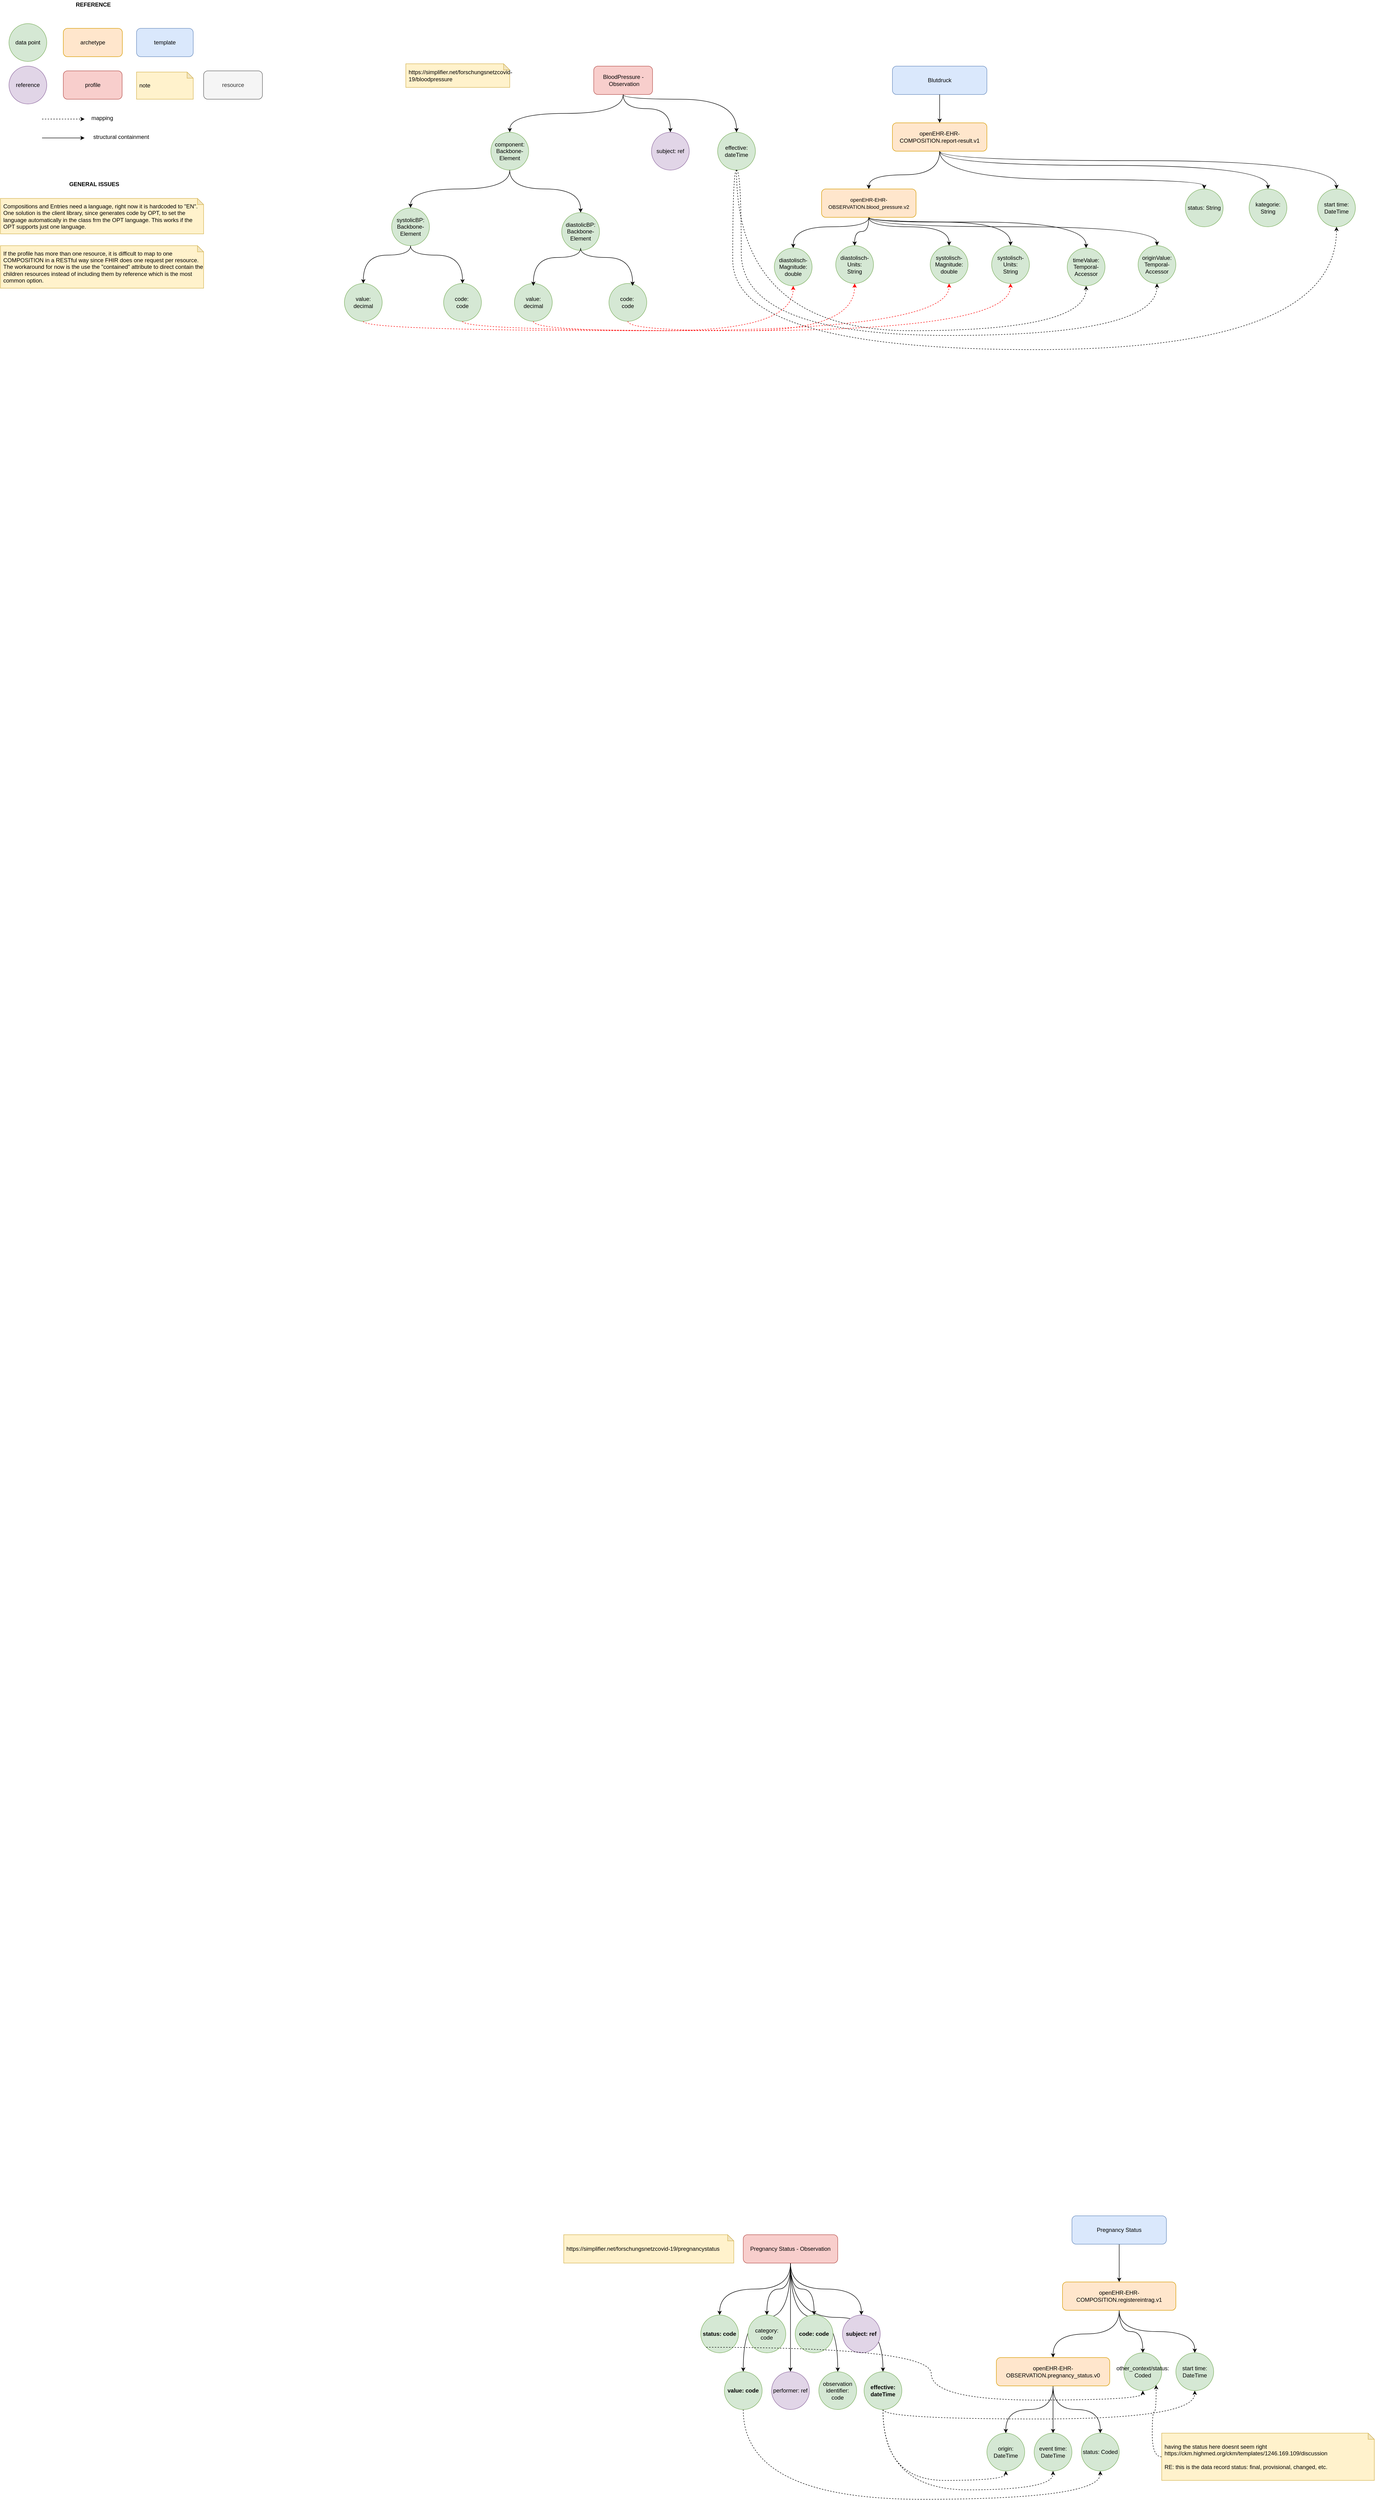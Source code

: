 <mxfile version="13.10.0" type="github">
  <diagram id="TMXSOWhYbLECOYfklIyv" name="Page-1">
    <mxGraphModel dx="7586" dy="2890" grid="1" gridSize="10" guides="1" tooltips="1" connect="1" arrows="1" fold="1" page="1" pageScale="1" pageWidth="850" pageHeight="1100" math="0" shadow="0">
      <root>
        <mxCell id="0" />
        <mxCell id="1" parent="0" />
        <mxCell id="WNOsDTk-nys0i8xbJVlw-129" style="edgeStyle=orthogonalEdgeStyle;curved=1;orthogonalLoop=1;jettySize=auto;html=1;exitX=0.5;exitY=1;exitDx=0;exitDy=0;strokeColor=#000000;dashed=1;" parent="1" edge="1">
          <mxGeometry relative="1" as="geometry">
            <mxPoint x="-1820" y="372" as="targetPoint" />
            <mxPoint x="-1910" y="372" as="sourcePoint" />
          </mxGeometry>
        </mxCell>
        <mxCell id="WNOsDTk-nys0i8xbJVlw-130" value="mapping" style="text;html=1;align=center;verticalAlign=middle;resizable=0;points=[];autosize=1;" parent="1" vertex="1">
          <mxGeometry x="-1818" y="360" width="70" height="20" as="geometry" />
        </mxCell>
        <mxCell id="WNOsDTk-nys0i8xbJVlw-131" style="edgeStyle=orthogonalEdgeStyle;curved=1;orthogonalLoop=1;jettySize=auto;html=1;exitX=0.5;exitY=1;exitDx=0;exitDy=0;strokeColor=#000000;" parent="1" edge="1">
          <mxGeometry relative="1" as="geometry">
            <mxPoint x="-1820.0" y="412" as="targetPoint" />
            <mxPoint x="-1910.0" y="412" as="sourcePoint" />
          </mxGeometry>
        </mxCell>
        <mxCell id="WNOsDTk-nys0i8xbJVlw-132" value="structural containment" style="text;html=1;align=center;verticalAlign=middle;resizable=0;points=[];autosize=1;" parent="1" vertex="1">
          <mxGeometry x="-1823" y="400" width="160" height="20" as="geometry" />
        </mxCell>
        <mxCell id="WNOsDTk-nys0i8xbJVlw-160" value="&lt;b&gt;GENERAL ISSUES&lt;/b&gt;" style="text;html=1;align=center;verticalAlign=middle;resizable=0;points=[];autosize=1;" parent="1" vertex="1">
          <mxGeometry x="-1870" y="500" width="140" height="20" as="geometry" />
        </mxCell>
        <mxCell id="WNOsDTk-nys0i8xbJVlw-161" value="Compositions and Entries need a language, right now it is hardcoded to &quot;EN&quot;. One solution is the client library, since generates code by OPT, to set the language automatically in the class frm the OPT language. This works if the OPT supports just one language." style="shape=note;whiteSpace=wrap;html=1;backgroundOutline=1;darkOpacity=0.05;fillColor=#fff2cc;strokeColor=#d6b656;size=13;align=left;spacingLeft=4;" parent="1" vertex="1">
          <mxGeometry x="-1998" y="540" width="430" height="75" as="geometry" />
        </mxCell>
        <mxCell id="WNOsDTk-nys0i8xbJVlw-162" value="If the profile has more than one resource, it is difficult to map to one COMPOSITION in a RESTful way since FHIR does one request per resource. The workaround for now is the use the &quot;contained&quot; attribute to direct contain the children resources instead of including them by reference which is the most common option." style="shape=note;whiteSpace=wrap;html=1;backgroundOutline=1;darkOpacity=0.05;fillColor=#fff2cc;strokeColor=#d6b656;size=13;align=left;spacingLeft=4;" parent="1" vertex="1">
          <mxGeometry x="-1998" y="640" width="430" height="90" as="geometry" />
        </mxCell>
        <mxCell id="WNOsDTk-nys0i8xbJVlw-35" value="data point" style="ellipse;whiteSpace=wrap;html=1;aspect=fixed;fillColor=#d5e8d4;strokeColor=#82b366;" parent="1" vertex="1">
          <mxGeometry x="-1980" y="170" width="80" height="80" as="geometry" />
        </mxCell>
        <mxCell id="WNOsDTk-nys0i8xbJVlw-36" value="archetype" style="rounded=1;whiteSpace=wrap;html=1;fillColor=#ffe6cc;strokeColor=#d79b00;" parent="1" vertex="1">
          <mxGeometry x="-1865" y="180" width="125" height="60" as="geometry" />
        </mxCell>
        <mxCell id="WNOsDTk-nys0i8xbJVlw-37" value="template" style="rounded=1;whiteSpace=wrap;html=1;fillColor=#dae8fc;strokeColor=#6c8ebf;" parent="1" vertex="1">
          <mxGeometry x="-1710" y="180" width="120" height="60" as="geometry" />
        </mxCell>
        <mxCell id="WNOsDTk-nys0i8xbJVlw-38" value="profile" style="rounded=1;whiteSpace=wrap;html=1;fillColor=#f8cecc;strokeColor=#b85450;" parent="1" vertex="1">
          <mxGeometry x="-1865" y="270" width="124.5" height="60" as="geometry" />
        </mxCell>
        <mxCell id="WNOsDTk-nys0i8xbJVlw-39" value="note" style="shape=note;whiteSpace=wrap;html=1;backgroundOutline=1;darkOpacity=0.05;fillColor=#fff2cc;strokeColor=#d6b656;size=13;align=left;spacingLeft=4;" parent="1" vertex="1">
          <mxGeometry x="-1710" y="272.5" width="120" height="57.5" as="geometry" />
        </mxCell>
        <mxCell id="2" value="REFERENCE" style="text;html=1;align=center;verticalAlign=middle;resizable=0;points=[];autosize=1;fontStyle=1" parent="1" vertex="1">
          <mxGeometry x="-1852.5" y="120" width="100" height="20" as="geometry" />
        </mxCell>
        <mxCell id="WNOsDTk-nys0i8xbJVlw-103" value="reference" style="ellipse;whiteSpace=wrap;html=1;aspect=fixed;fillColor=#e1d5e7;strokeColor=#9673a6;" parent="1" vertex="1">
          <mxGeometry x="-1980" y="260" width="80" height="80" as="geometry" />
        </mxCell>
        <mxCell id="48C0j_drKvZkJ34L1-IZ-98" value="resource" style="rounded=1;whiteSpace=wrap;html=1;fillColor=#f5f5f5;strokeColor=#666666;fontColor=#333333;" parent="1" vertex="1">
          <mxGeometry x="-1568" y="270" width="124.5" height="60" as="geometry" />
        </mxCell>
        <mxCell id="NlGKAaJlpffj4b0ZTf12-2" style="edgeStyle=orthogonalEdgeStyle;rounded=0;orthogonalLoop=1;jettySize=auto;html=1;exitX=0.5;exitY=1;exitDx=0;exitDy=0;entryX=0.5;entryY=0;entryDx=0;entryDy=0;" parent="1" source="NlGKAaJlpffj4b0ZTf12-3" target="NlGKAaJlpffj4b0ZTf12-7" edge="1">
          <mxGeometry relative="1" as="geometry" />
        </mxCell>
        <mxCell id="NlGKAaJlpffj4b0ZTf12-3" value="Pregnancy Status" style="rounded=1;whiteSpace=wrap;html=1;fillColor=#dae8fc;strokeColor=#6c8ebf;" parent="1" vertex="1">
          <mxGeometry x="270" y="4810" width="200" height="60" as="geometry" />
        </mxCell>
        <mxCell id="NlGKAaJlpffj4b0ZTf12-5" style="edgeStyle=orthogonalEdgeStyle;curved=1;orthogonalLoop=1;jettySize=auto;html=1;exitX=0.5;exitY=1;exitDx=0;exitDy=0;entryX=0.5;entryY=0;entryDx=0;entryDy=0;" parent="1" source="NlGKAaJlpffj4b0ZTf12-7" target="NlGKAaJlpffj4b0ZTf12-9" edge="1">
          <mxGeometry relative="1" as="geometry" />
        </mxCell>
        <mxCell id="NlGKAaJlpffj4b0ZTf12-6" style="edgeStyle=orthogonalEdgeStyle;curved=1;orthogonalLoop=1;jettySize=auto;html=1;exitX=0.5;exitY=1;exitDx=0;exitDy=0;" parent="1" source="NlGKAaJlpffj4b0ZTf12-7" target="NlGKAaJlpffj4b0ZTf12-15" edge="1">
          <mxGeometry relative="1" as="geometry" />
        </mxCell>
        <mxCell id="NlGKAaJlpffj4b0ZTf12-24" style="edgeStyle=orthogonalEdgeStyle;rounded=0;orthogonalLoop=1;jettySize=auto;html=1;exitX=0.5;exitY=1;exitDx=0;exitDy=0;curved=1;" parent="1" source="NlGKAaJlpffj4b0ZTf12-7" target="NlGKAaJlpffj4b0ZTf12-23" edge="1">
          <mxGeometry relative="1" as="geometry" />
        </mxCell>
        <mxCell id="NlGKAaJlpffj4b0ZTf12-7" value="openEHR-EHR-COMPOSITION.registereintrag.v1" style="rounded=1;whiteSpace=wrap;html=1;fillColor=#ffe6cc;strokeColor=#d79b00;" parent="1" vertex="1">
          <mxGeometry x="250" y="4950" width="240" height="60" as="geometry" />
        </mxCell>
        <mxCell id="NlGKAaJlpffj4b0ZTf12-9" value="start time: DateTime" style="ellipse;whiteSpace=wrap;html=1;aspect=fixed;fillColor=#d5e8d4;strokeColor=#82b366;" parent="1" vertex="1">
          <mxGeometry x="490" y="5100" width="80" height="80" as="geometry" />
        </mxCell>
        <mxCell id="NlGKAaJlpffj4b0ZTf12-11" style="edgeStyle=orthogonalEdgeStyle;curved=1;rounded=0;orthogonalLoop=1;jettySize=auto;html=1;exitX=0.5;exitY=1;exitDx=0;exitDy=0;entryX=0.5;entryY=0;entryDx=0;entryDy=0;" parent="1" source="NlGKAaJlpffj4b0ZTf12-15" target="NlGKAaJlpffj4b0ZTf12-18" edge="1">
          <mxGeometry relative="1" as="geometry" />
        </mxCell>
        <mxCell id="NlGKAaJlpffj4b0ZTf12-13" style="edgeStyle=orthogonalEdgeStyle;curved=1;rounded=0;orthogonalLoop=1;jettySize=auto;html=1;exitX=0.5;exitY=1;exitDx=0;exitDy=0;entryX=0.5;entryY=0;entryDx=0;entryDy=0;" parent="1" source="NlGKAaJlpffj4b0ZTf12-15" target="NlGKAaJlpffj4b0ZTf12-20" edge="1">
          <mxGeometry relative="1" as="geometry" />
        </mxCell>
        <mxCell id="NlGKAaJlpffj4b0ZTf12-14" style="edgeStyle=orthogonalEdgeStyle;curved=1;rounded=0;orthogonalLoop=1;jettySize=auto;html=1;exitX=0.5;exitY=1;exitDx=0;exitDy=0;entryX=0.5;entryY=0;entryDx=0;entryDy=0;" parent="1" source="NlGKAaJlpffj4b0ZTf12-15" target="NlGKAaJlpffj4b0ZTf12-21" edge="1">
          <mxGeometry relative="1" as="geometry" />
        </mxCell>
        <mxCell id="NlGKAaJlpffj4b0ZTf12-15" value="openEHR-EHR-OBSERVATION.pregnancy_status.v0" style="rounded=1;whiteSpace=wrap;html=1;fillColor=#ffe6cc;strokeColor=#d79b00;" parent="1" vertex="1">
          <mxGeometry x="110" y="5110" width="240" height="60" as="geometry" />
        </mxCell>
        <mxCell id="NlGKAaJlpffj4b0ZTf12-18" value="origin: DateTime" style="ellipse;whiteSpace=wrap;html=1;aspect=fixed;fillColor=#d5e8d4;strokeColor=#82b366;" parent="1" vertex="1">
          <mxGeometry x="90" y="5270" width="80" height="80" as="geometry" />
        </mxCell>
        <mxCell id="NlGKAaJlpffj4b0ZTf12-20" value="status: Coded" style="ellipse;whiteSpace=wrap;html=1;aspect=fixed;fillColor=#d5e8d4;strokeColor=#82b366;" parent="1" vertex="1">
          <mxGeometry x="290" y="5270" width="80" height="80" as="geometry" />
        </mxCell>
        <mxCell id="NlGKAaJlpffj4b0ZTf12-21" value="event time: DateTime" style="ellipse;whiteSpace=wrap;html=1;aspect=fixed;fillColor=#d5e8d4;strokeColor=#82b366;" parent="1" vertex="1">
          <mxGeometry x="190" y="5270" width="80" height="80" as="geometry" />
        </mxCell>
        <mxCell id="NlGKAaJlpffj4b0ZTf12-23" value="other_context/status: Coded" style="ellipse;whiteSpace=wrap;html=1;aspect=fixed;fillColor=#d5e8d4;strokeColor=#82b366;" parent="1" vertex="1">
          <mxGeometry x="380" y="5100" width="80" height="80" as="geometry" />
        </mxCell>
        <mxCell id="NlGKAaJlpffj4b0ZTf12-25" style="edgeStyle=orthogonalEdgeStyle;curved=1;orthogonalLoop=1;jettySize=auto;html=1;exitX=0.5;exitY=1;exitDx=0;exitDy=0;entryX=0.5;entryY=0;entryDx=0;entryDy=0;strokeColor=#000000;" parent="1" source="NlGKAaJlpffj4b0ZTf12-35" target="NlGKAaJlpffj4b0ZTf12-37" edge="1">
          <mxGeometry relative="1" as="geometry" />
        </mxCell>
        <mxCell id="NlGKAaJlpffj4b0ZTf12-26" style="edgeStyle=orthogonalEdgeStyle;curved=1;orthogonalLoop=1;jettySize=auto;html=1;exitX=0.5;exitY=1;exitDx=0;exitDy=0;entryX=0.5;entryY=0;entryDx=0;entryDy=0;strokeColor=#000000;" parent="1" source="NlGKAaJlpffj4b0ZTf12-35" target="NlGKAaJlpffj4b0ZTf12-38" edge="1">
          <mxGeometry relative="1" as="geometry" />
        </mxCell>
        <mxCell id="NlGKAaJlpffj4b0ZTf12-27" style="edgeStyle=orthogonalEdgeStyle;curved=1;orthogonalLoop=1;jettySize=auto;html=1;exitX=0.5;exitY=1;exitDx=0;exitDy=0;entryX=0.5;entryY=0;entryDx=0;entryDy=0;strokeColor=#000000;" parent="1" source="NlGKAaJlpffj4b0ZTf12-35" target="NlGKAaJlpffj4b0ZTf12-39" edge="1">
          <mxGeometry relative="1" as="geometry" />
        </mxCell>
        <mxCell id="NlGKAaJlpffj4b0ZTf12-28" style="edgeStyle=orthogonalEdgeStyle;curved=1;orthogonalLoop=1;jettySize=auto;html=1;exitX=0.5;exitY=1;exitDx=0;exitDy=0;entryX=0.5;entryY=0;entryDx=0;entryDy=0;strokeColor=#000000;" parent="1" source="NlGKAaJlpffj4b0ZTf12-35" target="NlGKAaJlpffj4b0ZTf12-40" edge="1">
          <mxGeometry relative="1" as="geometry" />
        </mxCell>
        <mxCell id="NlGKAaJlpffj4b0ZTf12-29" style="edgeStyle=orthogonalEdgeStyle;curved=1;orthogonalLoop=1;jettySize=auto;html=1;exitX=0.5;exitY=1;exitDx=0;exitDy=0;entryX=0.5;entryY=0;entryDx=0;entryDy=0;strokeColor=#000000;" parent="1" source="NlGKAaJlpffj4b0ZTf12-35" target="NlGKAaJlpffj4b0ZTf12-41" edge="1">
          <mxGeometry relative="1" as="geometry" />
        </mxCell>
        <mxCell id="NlGKAaJlpffj4b0ZTf12-30" style="edgeStyle=orthogonalEdgeStyle;curved=1;orthogonalLoop=1;jettySize=auto;html=1;exitX=0.5;exitY=1;exitDx=0;exitDy=0;strokeColor=#000000;" parent="1" source="NlGKAaJlpffj4b0ZTf12-35" target="NlGKAaJlpffj4b0ZTf12-42" edge="1">
          <mxGeometry relative="1" as="geometry" />
        </mxCell>
        <mxCell id="NlGKAaJlpffj4b0ZTf12-31" style="edgeStyle=orthogonalEdgeStyle;curved=1;orthogonalLoop=1;jettySize=auto;html=1;exitX=0.5;exitY=1;exitDx=0;exitDy=0;entryX=0.5;entryY=0;entryDx=0;entryDy=0;strokeColor=#000000;" parent="1" source="NlGKAaJlpffj4b0ZTf12-35" target="NlGKAaJlpffj4b0ZTf12-43" edge="1">
          <mxGeometry relative="1" as="geometry" />
        </mxCell>
        <mxCell id="NlGKAaJlpffj4b0ZTf12-34" style="edgeStyle=orthogonalEdgeStyle;curved=1;orthogonalLoop=1;jettySize=auto;html=1;exitX=0.5;exitY=1;exitDx=0;exitDy=0;strokeColor=#000000;" parent="1" source="NlGKAaJlpffj4b0ZTf12-35" target="NlGKAaJlpffj4b0ZTf12-44" edge="1">
          <mxGeometry relative="1" as="geometry" />
        </mxCell>
        <mxCell id="NlGKAaJlpffj4b0ZTf12-35" value="&lt;div class=&quot;cm-node-details-value cm-node-details-templ-id&quot;&gt;Pregnancy Status - Observation&lt;/div&gt;" style="rounded=1;whiteSpace=wrap;html=1;fillColor=#f8cecc;strokeColor=#b85450;" parent="1" vertex="1">
          <mxGeometry x="-425.75" y="4850" width="200" height="60" as="geometry" />
        </mxCell>
        <mxCell id="NlGKAaJlpffj4b0ZTf12-36" value="https://simplifier.net/forschungsnetzcovid-19/pregnancystatus" style="shape=note;whiteSpace=wrap;html=1;backgroundOutline=1;darkOpacity=0.05;fillColor=#fff2cc;strokeColor=#d6b656;size=13;align=left;spacingLeft=4;" parent="1" vertex="1">
          <mxGeometry x="-805.75" y="4850" width="360" height="60" as="geometry" />
        </mxCell>
        <mxCell id="NlGKAaJlpffj4b0ZTf12-37" value="observation identifier: code" style="ellipse;whiteSpace=wrap;html=1;aspect=fixed;fillColor=#d5e8d4;strokeColor=#82b366;" parent="1" vertex="1">
          <mxGeometry x="-265.75" y="5140" width="80" height="80" as="geometry" />
        </mxCell>
        <mxCell id="NlGKAaJlpffj4b0ZTf12-38" value="status: code" style="ellipse;whiteSpace=wrap;html=1;aspect=fixed;fillColor=#d5e8d4;strokeColor=#82b366;fontStyle=1" parent="1" vertex="1">
          <mxGeometry x="-515.75" y="5020" width="80" height="80" as="geometry" />
        </mxCell>
        <mxCell id="NlGKAaJlpffj4b0ZTf12-39" value="category: code" style="ellipse;whiteSpace=wrap;html=1;aspect=fixed;fillColor=#d5e8d4;strokeColor=#82b366;" parent="1" vertex="1">
          <mxGeometry x="-415.75" y="5020" width="80" height="80" as="geometry" />
        </mxCell>
        <mxCell id="NlGKAaJlpffj4b0ZTf12-40" value="code: code" style="ellipse;whiteSpace=wrap;html=1;aspect=fixed;fillColor=#d5e8d4;strokeColor=#82b366;fontStyle=1" parent="1" vertex="1">
          <mxGeometry x="-315.75" y="5020" width="80" height="80" as="geometry" />
        </mxCell>
        <mxCell id="NlGKAaJlpffj4b0ZTf12-41" value="subject: ref" style="ellipse;whiteSpace=wrap;html=1;aspect=fixed;fillColor=#e1d5e7;strokeColor=#9673a6;fontStyle=1" parent="1" vertex="1">
          <mxGeometry x="-215.75" y="5020" width="80" height="80" as="geometry" />
        </mxCell>
        <mxCell id="NlGKAaJlpffj4b0ZTf12-48" style="edgeStyle=orthogonalEdgeStyle;curved=1;rounded=0;orthogonalLoop=1;jettySize=auto;html=1;exitX=0.5;exitY=1;exitDx=0;exitDy=0;entryX=0.5;entryY=1;entryDx=0;entryDy=0;dashed=1;" parent="1" source="NlGKAaJlpffj4b0ZTf12-42" target="NlGKAaJlpffj4b0ZTf12-18" edge="1">
          <mxGeometry relative="1" as="geometry" />
        </mxCell>
        <mxCell id="NlGKAaJlpffj4b0ZTf12-49" style="edgeStyle=orthogonalEdgeStyle;curved=1;rounded=0;orthogonalLoop=1;jettySize=auto;html=1;exitX=0.5;exitY=1;exitDx=0;exitDy=0;entryX=0.5;entryY=1;entryDx=0;entryDy=0;dashed=1;" parent="1" source="NlGKAaJlpffj4b0ZTf12-42" target="NlGKAaJlpffj4b0ZTf12-9" edge="1">
          <mxGeometry relative="1" as="geometry" />
        </mxCell>
        <mxCell id="NlGKAaJlpffj4b0ZTf12-50" style="edgeStyle=orthogonalEdgeStyle;curved=1;rounded=0;orthogonalLoop=1;jettySize=auto;html=1;exitX=0.5;exitY=1;exitDx=0;exitDy=0;entryX=0.5;entryY=1;entryDx=0;entryDy=0;dashed=1;" parent="1" source="NlGKAaJlpffj4b0ZTf12-42" target="NlGKAaJlpffj4b0ZTf12-21" edge="1">
          <mxGeometry relative="1" as="geometry">
            <Array as="points">
              <mxPoint x="-130" y="5390" />
              <mxPoint x="230" y="5390" />
            </Array>
          </mxGeometry>
        </mxCell>
        <mxCell id="NlGKAaJlpffj4b0ZTf12-42" value="effective: dateTime" style="ellipse;whiteSpace=wrap;html=1;aspect=fixed;fillColor=#d5e8d4;strokeColor=#82b366;fontStyle=1" parent="1" vertex="1">
          <mxGeometry x="-170" y="5140" width="80" height="80" as="geometry" />
        </mxCell>
        <mxCell id="NlGKAaJlpffj4b0ZTf12-43" value="performer: ref" style="ellipse;whiteSpace=wrap;html=1;aspect=fixed;fillColor=#e1d5e7;strokeColor=#9673a6;" parent="1" vertex="1">
          <mxGeometry x="-365.75" y="5140" width="80" height="80" as="geometry" />
        </mxCell>
        <mxCell id="NlGKAaJlpffj4b0ZTf12-47" style="edgeStyle=orthogonalEdgeStyle;curved=1;rounded=0;orthogonalLoop=1;jettySize=auto;html=1;exitX=0.5;exitY=1;exitDx=0;exitDy=0;entryX=0.5;entryY=1;entryDx=0;entryDy=0;dashed=1;" parent="1" source="NlGKAaJlpffj4b0ZTf12-44" target="NlGKAaJlpffj4b0ZTf12-20" edge="1">
          <mxGeometry relative="1" as="geometry">
            <Array as="points">
              <mxPoint x="-426" y="5410" />
              <mxPoint x="330" y="5410" />
            </Array>
          </mxGeometry>
        </mxCell>
        <mxCell id="NlGKAaJlpffj4b0ZTf12-51" style="edgeStyle=orthogonalEdgeStyle;curved=1;rounded=0;orthogonalLoop=1;jettySize=auto;html=1;exitX=0;exitY=1;exitDx=0;exitDy=0;entryX=0.5;entryY=1;entryDx=0;entryDy=0;dashed=1;" parent="1" source="NlGKAaJlpffj4b0ZTf12-38" target="NlGKAaJlpffj4b0ZTf12-23" edge="1">
          <mxGeometry relative="1" as="geometry" />
        </mxCell>
        <mxCell id="NlGKAaJlpffj4b0ZTf12-44" value="value: code" style="ellipse;whiteSpace=wrap;html=1;aspect=fixed;fillColor=#d5e8d4;strokeColor=#82b366;fontStyle=1" parent="1" vertex="1">
          <mxGeometry x="-465.75" y="5140" width="80" height="80" as="geometry" />
        </mxCell>
        <mxCell id="NlGKAaJlpffj4b0ZTf12-53" style="edgeStyle=orthogonalEdgeStyle;curved=1;rounded=0;orthogonalLoop=1;jettySize=auto;html=1;exitX=0;exitY=0.5;exitDx=0;exitDy=0;exitPerimeter=0;dashed=1;entryX=1;entryY=1;entryDx=0;entryDy=0;" parent="1" source="NlGKAaJlpffj4b0ZTf12-52" target="NlGKAaJlpffj4b0ZTf12-23" edge="1">
          <mxGeometry relative="1" as="geometry">
            <mxPoint x="460" y="5190" as="targetPoint" />
          </mxGeometry>
        </mxCell>
        <mxCell id="NlGKAaJlpffj4b0ZTf12-52" value="&lt;div&gt;having the status here doesnt seem right https://ckm.highmed.org/ckm/templates/1246.169.109/discussion&lt;/div&gt;&lt;div&gt;&lt;br&gt;&lt;/div&gt;&lt;div&gt;RE: this is the data record status: final, provisional, changed, etc.&lt;br&gt;&lt;/div&gt;" style="shape=note;whiteSpace=wrap;html=1;backgroundOutline=1;darkOpacity=0.05;fillColor=#fff2cc;strokeColor=#d6b656;size=13;align=left;spacingLeft=4;" parent="1" vertex="1">
          <mxGeometry x="460" y="5270" width="450" height="100" as="geometry" />
        </mxCell>
        <mxCell id="BWCG1YFNvTNrp1tG9PvR-2" value="BloodPressure - &amp;nbsp;Observation" style="rounded=1;whiteSpace=wrap;html=1;fillColor=#f8cecc;strokeColor=#b85450;" parent="1" vertex="1">
          <mxGeometry x="-742.25" y="260" width="124.5" height="60" as="geometry" />
        </mxCell>
        <UserObject label="https://simplifier.net/forschungsnetzcovid-19/bloodpressure" link="https://simplifier.net/forschungsnetzcovid-19/bloodpressure" id="BWCG1YFNvTNrp1tG9PvR-3">
          <mxCell style="shape=note;whiteSpace=wrap;html=1;backgroundOutline=1;darkOpacity=0.05;fillColor=#fff2cc;strokeColor=#d6b656;size=13;align=left;spacingLeft=4;" parent="1" vertex="1">
            <mxGeometry x="-1140" y="255" width="220" height="50" as="geometry" />
          </mxCell>
        </UserObject>
        <mxCell id="BWCG1YFNvTNrp1tG9PvR-5" value="component: Backbone-Element" style="ellipse;whiteSpace=wrap;html=1;aspect=fixed;fillColor=#d5e8d4;strokeColor=#82b366;" parent="1" vertex="1">
          <mxGeometry x="-960" y="400" width="80" height="80" as="geometry" />
        </mxCell>
        <mxCell id="BWCG1YFNvTNrp1tG9PvR-6" value="systolicBP:&lt;br&gt;Backbone-&lt;br&gt;Element" style="ellipse;whiteSpace=wrap;html=1;aspect=fixed;fillColor=#d5e8d4;strokeColor=#82b366;" parent="1" vertex="1">
          <mxGeometry x="-1170" y="560" width="80" height="80" as="geometry" />
        </mxCell>
        <mxCell id="BWCG1YFNvTNrp1tG9PvR-8" value="value:&lt;br&gt;decimal" style="ellipse;whiteSpace=wrap;html=1;aspect=fixed;fillColor=#d5e8d4;strokeColor=#82b366;" parent="1" vertex="1">
          <mxGeometry x="-1270" y="720" width="80" height="80" as="geometry" />
        </mxCell>
        <mxCell id="BWCG1YFNvTNrp1tG9PvR-10" value="code:&amp;nbsp;&lt;br&gt;code" style="ellipse;whiteSpace=wrap;html=1;aspect=fixed;fillColor=#d5e8d4;strokeColor=#82b366;" parent="1" vertex="1">
          <mxGeometry x="-1060" y="720" width="80" height="80" as="geometry" />
        </mxCell>
        <mxCell id="BWCG1YFNvTNrp1tG9PvR-11" style="edgeStyle=orthogonalEdgeStyle;curved=1;orthogonalLoop=1;jettySize=auto;html=1;exitX=0.5;exitY=1;exitDx=0;exitDy=0;strokeColor=#000000;entryX=0.5;entryY=0;entryDx=0;entryDy=0;" parent="1" source="BWCG1YFNvTNrp1tG9PvR-6" target="BWCG1YFNvTNrp1tG9PvR-10" edge="1">
          <mxGeometry relative="1" as="geometry">
            <mxPoint x="-1010" y="630" as="targetPoint" />
            <mxPoint x="-1100.0" y="630" as="sourcePoint" />
            <Array as="points">
              <mxPoint x="-1130" y="660" />
              <mxPoint x="-1020" y="660" />
            </Array>
          </mxGeometry>
        </mxCell>
        <mxCell id="BWCG1YFNvTNrp1tG9PvR-12" style="edgeStyle=orthogonalEdgeStyle;curved=1;orthogonalLoop=1;jettySize=auto;html=1;exitX=0.5;exitY=1;exitDx=0;exitDy=0;strokeColor=#000000;entryX=0.5;entryY=0;entryDx=0;entryDy=0;" parent="1" source="BWCG1YFNvTNrp1tG9PvR-6" target="BWCG1YFNvTNrp1tG9PvR-8" edge="1">
          <mxGeometry relative="1" as="geometry">
            <mxPoint x="-1170" y="690.0" as="targetPoint" />
            <mxPoint x="-1240" y="560.0" as="sourcePoint" />
            <Array as="points">
              <mxPoint x="-1130" y="660" />
              <mxPoint x="-1230" y="660" />
            </Array>
          </mxGeometry>
        </mxCell>
        <mxCell id="h2Y0RTakNAgf0IYQmvkw-2" value="diastolicBP:&lt;br&gt;Backbone-&lt;br&gt;Element" style="ellipse;whiteSpace=wrap;html=1;aspect=fixed;fillColor=#d5e8d4;strokeColor=#82b366;" vertex="1" parent="1">
          <mxGeometry x="-810" y="570" width="80" height="80" as="geometry" />
        </mxCell>
        <mxCell id="h2Y0RTakNAgf0IYQmvkw-3" value="value:&lt;br&gt;decimal" style="ellipse;whiteSpace=wrap;html=1;aspect=fixed;fillColor=#d5e8d4;strokeColor=#82b366;" vertex="1" parent="1">
          <mxGeometry x="-910" y="720" width="80" height="80" as="geometry" />
        </mxCell>
        <mxCell id="h2Y0RTakNAgf0IYQmvkw-4" value="code:&amp;nbsp;&lt;br&gt;code" style="ellipse;whiteSpace=wrap;html=1;aspect=fixed;fillColor=#d5e8d4;strokeColor=#82b366;" vertex="1" parent="1">
          <mxGeometry x="-710" y="720" width="80" height="80" as="geometry" />
        </mxCell>
        <mxCell id="h2Y0RTakNAgf0IYQmvkw-5" style="edgeStyle=orthogonalEdgeStyle;curved=1;orthogonalLoop=1;jettySize=auto;html=1;exitX=0.5;exitY=1;exitDx=0;exitDy=0;strokeColor=#000000;entryX=0.5;entryY=0;entryDx=0;entryDy=0;" edge="1" parent="1">
          <mxGeometry relative="1" as="geometry">
            <mxPoint x="-870" y="725" as="targetPoint" />
            <mxPoint x="-770" y="645" as="sourcePoint" />
            <Array as="points">
              <mxPoint x="-770" y="665" />
              <mxPoint x="-870" y="665" />
            </Array>
          </mxGeometry>
        </mxCell>
        <mxCell id="h2Y0RTakNAgf0IYQmvkw-6" style="edgeStyle=orthogonalEdgeStyle;curved=1;orthogonalLoop=1;jettySize=auto;html=1;exitX=0.5;exitY=1;exitDx=0;exitDy=0;strokeColor=#000000;entryX=0.5;entryY=0;entryDx=0;entryDy=0;" edge="1" parent="1">
          <mxGeometry relative="1" as="geometry">
            <mxPoint x="-660" y="725" as="targetPoint" />
            <mxPoint x="-770" y="645" as="sourcePoint" />
            <Array as="points">
              <mxPoint x="-770" y="665" />
              <mxPoint x="-660" y="665" />
            </Array>
          </mxGeometry>
        </mxCell>
        <mxCell id="h2Y0RTakNAgf0IYQmvkw-7" style="edgeStyle=orthogonalEdgeStyle;curved=1;orthogonalLoop=1;jettySize=auto;html=1;strokeColor=#000000;entryX=0.5;entryY=0;entryDx=0;entryDy=0;exitX=0.5;exitY=1;exitDx=0;exitDy=0;" edge="1" parent="1" source="BWCG1YFNvTNrp1tG9PvR-5" target="BWCG1YFNvTNrp1tG9PvR-6">
          <mxGeometry relative="1" as="geometry">
            <mxPoint x="-1050" y="550" as="targetPoint" />
            <mxPoint x="-950" y="470" as="sourcePoint" />
            <Array as="points">
              <mxPoint x="-920" y="520" />
              <mxPoint x="-1130" y="520" />
            </Array>
          </mxGeometry>
        </mxCell>
        <mxCell id="h2Y0RTakNAgf0IYQmvkw-8" style="edgeStyle=orthogonalEdgeStyle;curved=1;orthogonalLoop=1;jettySize=auto;html=1;exitX=0.5;exitY=1;exitDx=0;exitDy=0;strokeColor=#000000;entryX=0.5;entryY=0;entryDx=0;entryDy=0;" edge="1" parent="1" source="BWCG1YFNvTNrp1tG9PvR-5" target="h2Y0RTakNAgf0IYQmvkw-2">
          <mxGeometry relative="1" as="geometry">
            <mxPoint x="-800" y="560" as="targetPoint" />
            <mxPoint x="-910" y="480" as="sourcePoint" />
            <Array as="points">
              <mxPoint x="-920" y="520" />
              <mxPoint x="-770" y="520" />
            </Array>
          </mxGeometry>
        </mxCell>
        <mxCell id="h2Y0RTakNAgf0IYQmvkw-9" value="subject: ref" style="ellipse;whiteSpace=wrap;html=1;aspect=fixed;fillColor=#e1d5e7;strokeColor=#9673a6;" vertex="1" parent="1">
          <mxGeometry x="-620" y="400" width="80" height="80" as="geometry" />
        </mxCell>
        <mxCell id="h2Y0RTakNAgf0IYQmvkw-10" style="edgeStyle=orthogonalEdgeStyle;curved=1;orthogonalLoop=1;jettySize=auto;html=1;strokeColor=#000000;entryX=0.5;entryY=0;entryDx=0;entryDy=0;exitX=0.5;exitY=1;exitDx=0;exitDy=0;" edge="1" parent="1" source="BWCG1YFNvTNrp1tG9PvR-2" target="h2Y0RTakNAgf0IYQmvkw-9">
          <mxGeometry relative="1" as="geometry">
            <mxPoint x="-760" y="580" as="targetPoint" />
            <mxPoint x="-910" y="490" as="sourcePoint" />
            <Array as="points">
              <mxPoint x="-680" y="350" />
              <mxPoint x="-580" y="350" />
            </Array>
          </mxGeometry>
        </mxCell>
        <mxCell id="h2Y0RTakNAgf0IYQmvkw-11" style="edgeStyle=orthogonalEdgeStyle;curved=1;orthogonalLoop=1;jettySize=auto;html=1;strokeColor=#000000;entryX=0.5;entryY=0;entryDx=0;entryDy=0;exitX=0.5;exitY=1;exitDx=0;exitDy=0;" edge="1" parent="1" target="BWCG1YFNvTNrp1tG9PvR-5">
          <mxGeometry relative="1" as="geometry">
            <mxPoint x="-890" y="400" as="targetPoint" />
            <mxPoint x="-680" y="320" as="sourcePoint" />
            <Array as="points">
              <mxPoint x="-680" y="360" />
              <mxPoint x="-920" y="360" />
            </Array>
          </mxGeometry>
        </mxCell>
        <mxCell id="h2Y0RTakNAgf0IYQmvkw-13" value="effective: dateTime" style="ellipse;whiteSpace=wrap;html=1;aspect=fixed;fillColor=#d5e8d4;strokeColor=#82b366;" vertex="1" parent="1">
          <mxGeometry x="-480" y="400" width="80" height="80" as="geometry" />
        </mxCell>
        <mxCell id="h2Y0RTakNAgf0IYQmvkw-14" style="edgeStyle=orthogonalEdgeStyle;curved=1;orthogonalLoop=1;jettySize=auto;html=1;strokeColor=#000000;entryX=0.5;entryY=0;entryDx=0;entryDy=0;exitX=0.5;exitY=1;exitDx=0;exitDy=0;" edge="1" parent="1" source="BWCG1YFNvTNrp1tG9PvR-2" target="h2Y0RTakNAgf0IYQmvkw-13">
          <mxGeometry relative="1" as="geometry">
            <mxPoint x="-570" y="410" as="targetPoint" />
            <mxPoint x="-670" y="330" as="sourcePoint" />
            <Array as="points">
              <mxPoint x="-680" y="330" />
              <mxPoint x="-440" y="330" />
            </Array>
          </mxGeometry>
        </mxCell>
        <mxCell id="h2Y0RTakNAgf0IYQmvkw-15" value="Blutdruck" style="rounded=1;whiteSpace=wrap;html=1;fillColor=#dae8fc;strokeColor=#6c8ebf;" vertex="1" parent="1">
          <mxGeometry x="-110" y="260" width="200" height="60" as="geometry" />
        </mxCell>
        <mxCell id="h2Y0RTakNAgf0IYQmvkw-16" value="&lt;div class=&quot;cm-node-details-value cm-node-details-arch-id&quot;&gt;openEHR-EHR-COMPOSITION.report-result.v1&lt;/div&gt;" style="rounded=1;whiteSpace=wrap;html=1;fillColor=#ffe6cc;strokeColor=#d79b00;" vertex="1" parent="1">
          <mxGeometry x="-110" y="380" width="200" height="60" as="geometry" />
        </mxCell>
        <mxCell id="h2Y0RTakNAgf0IYQmvkw-17" value="&lt;div class=&quot;cm-node-details-value cm-node-details-arch-id&quot;&gt;&lt;span style=&quot;font-size: 11px&quot;&gt;openEHR-EHR-OBSERVATION.blood_pressure.v2&lt;/span&gt;&lt;br&gt;&lt;/div&gt;" style="rounded=1;whiteSpace=wrap;html=1;fillColor=#ffe6cc;strokeColor=#d79b00;" vertex="1" parent="1">
          <mxGeometry x="-260" y="520" width="200" height="60" as="geometry" />
        </mxCell>
        <mxCell id="h2Y0RTakNAgf0IYQmvkw-18" value="status: String" style="ellipse;whiteSpace=wrap;html=1;aspect=fixed;fillColor=#d5e8d4;strokeColor=#82b366;" vertex="1" parent="1">
          <mxGeometry x="510" y="520" width="80" height="80" as="geometry" />
        </mxCell>
        <mxCell id="h2Y0RTakNAgf0IYQmvkw-19" value="kategorie:&lt;br&gt;String" style="ellipse;whiteSpace=wrap;html=1;aspect=fixed;fillColor=#d5e8d4;strokeColor=#82b366;" vertex="1" parent="1">
          <mxGeometry x="645" y="520" width="80" height="80" as="geometry" />
        </mxCell>
        <mxCell id="h2Y0RTakNAgf0IYQmvkw-20" value="diastolisch-&lt;br&gt;Magnitude:&lt;br&gt;double" style="ellipse;whiteSpace=wrap;html=1;aspect=fixed;fillColor=#d5e8d4;strokeColor=#82b366;" vertex="1" parent="1">
          <mxGeometry x="-360" y="645" width="80" height="80" as="geometry" />
        </mxCell>
        <mxCell id="h2Y0RTakNAgf0IYQmvkw-21" value="diastolisch-Units:&lt;br&gt;String" style="ellipse;whiteSpace=wrap;html=1;aspect=fixed;fillColor=#d5e8d4;strokeColor=#82b366;" vertex="1" parent="1">
          <mxGeometry x="-230" y="640" width="80" height="80" as="geometry" />
        </mxCell>
        <mxCell id="h2Y0RTakNAgf0IYQmvkw-22" value="systolisch-&lt;br&gt;Magnitude:&lt;br&gt;double" style="ellipse;whiteSpace=wrap;html=1;aspect=fixed;fillColor=#d5e8d4;strokeColor=#82b366;" vertex="1" parent="1">
          <mxGeometry x="-30" y="640" width="80" height="80" as="geometry" />
        </mxCell>
        <mxCell id="h2Y0RTakNAgf0IYQmvkw-23" value="systolisch-Units:&lt;br&gt;String" style="ellipse;whiteSpace=wrap;html=1;aspect=fixed;fillColor=#d5e8d4;strokeColor=#82b366;" vertex="1" parent="1">
          <mxGeometry x="100" y="640" width="80" height="80" as="geometry" />
        </mxCell>
        <mxCell id="h2Y0RTakNAgf0IYQmvkw-24" value="timeValue:&lt;br&gt;Temporal-&lt;br&gt;Accessor" style="ellipse;whiteSpace=wrap;html=1;aspect=fixed;fillColor=#d5e8d4;strokeColor=#82b366;" vertex="1" parent="1">
          <mxGeometry x="260" y="645" width="80" height="80" as="geometry" />
        </mxCell>
        <mxCell id="h2Y0RTakNAgf0IYQmvkw-25" value="originValue:&lt;br&gt;Temporal-&lt;br&gt;Accessor" style="ellipse;whiteSpace=wrap;html=1;aspect=fixed;fillColor=#d5e8d4;strokeColor=#82b366;" vertex="1" parent="1">
          <mxGeometry x="410" y="640" width="80" height="80" as="geometry" />
        </mxCell>
        <mxCell id="h2Y0RTakNAgf0IYQmvkw-26" value="start time: DateTime" style="ellipse;whiteSpace=wrap;html=1;aspect=fixed;fillColor=#d5e8d4;strokeColor=#82b366;" vertex="1" parent="1">
          <mxGeometry x="790" y="520" width="80" height="80" as="geometry" />
        </mxCell>
        <mxCell id="h2Y0RTakNAgf0IYQmvkw-27" style="edgeStyle=orthogonalEdgeStyle;curved=1;orthogonalLoop=1;jettySize=auto;html=1;exitX=0.5;exitY=1;exitDx=0;exitDy=0;strokeColor=#000000;entryX=0.5;entryY=0;entryDx=0;entryDy=0;" edge="1" parent="1" source="h2Y0RTakNAgf0IYQmvkw-17" target="h2Y0RTakNAgf0IYQmvkw-20">
          <mxGeometry relative="1" as="geometry">
            <mxPoint x="-310" y="660" as="targetPoint" />
            <mxPoint x="-210" y="580" as="sourcePoint" />
            <Array as="points">
              <mxPoint x="-160" y="600" />
              <mxPoint x="-320" y="600" />
            </Array>
          </mxGeometry>
        </mxCell>
        <mxCell id="h2Y0RTakNAgf0IYQmvkw-28" style="edgeStyle=orthogonalEdgeStyle;curved=1;orthogonalLoop=1;jettySize=auto;html=1;exitX=0.5;exitY=1;exitDx=0;exitDy=0;strokeColor=#000000;entryX=0.5;entryY=0;entryDx=0;entryDy=0;" edge="1" parent="1" source="h2Y0RTakNAgf0IYQmvkw-17" target="h2Y0RTakNAgf0IYQmvkw-21">
          <mxGeometry relative="1" as="geometry">
            <mxPoint x="-310" y="655" as="targetPoint" />
            <mxPoint x="-150" y="590" as="sourcePoint" />
            <Array as="points">
              <mxPoint x="-160" y="610" />
              <mxPoint x="-190" y="610" />
            </Array>
          </mxGeometry>
        </mxCell>
        <mxCell id="h2Y0RTakNAgf0IYQmvkw-29" style="edgeStyle=orthogonalEdgeStyle;curved=1;orthogonalLoop=1;jettySize=auto;html=1;strokeColor=#000000;entryX=0.5;entryY=0;entryDx=0;entryDy=0;" edge="1" parent="1" target="h2Y0RTakNAgf0IYQmvkw-22">
          <mxGeometry relative="1" as="geometry">
            <mxPoint x="-180" y="650" as="targetPoint" />
            <mxPoint x="-160" y="580" as="sourcePoint" />
            <Array as="points">
              <mxPoint x="-160" y="600" />
              <mxPoint x="10" y="600" />
            </Array>
          </mxGeometry>
        </mxCell>
        <mxCell id="h2Y0RTakNAgf0IYQmvkw-30" style="edgeStyle=orthogonalEdgeStyle;curved=1;orthogonalLoop=1;jettySize=auto;html=1;strokeColor=#000000;entryX=0.5;entryY=0;entryDx=0;entryDy=0;exitX=0.5;exitY=1;exitDx=0;exitDy=0;" edge="1" parent="1" source="h2Y0RTakNAgf0IYQmvkw-17" target="h2Y0RTakNAgf0IYQmvkw-23">
          <mxGeometry relative="1" as="geometry">
            <mxPoint x="20" y="650" as="targetPoint" />
            <mxPoint x="-150" y="590" as="sourcePoint" />
            <Array as="points">
              <mxPoint x="-160" y="590" />
              <mxPoint x="140" y="590" />
            </Array>
          </mxGeometry>
        </mxCell>
        <mxCell id="h2Y0RTakNAgf0IYQmvkw-31" style="edgeStyle=orthogonalEdgeStyle;curved=1;orthogonalLoop=1;jettySize=auto;html=1;strokeColor=#000000;exitX=0.5;exitY=1;exitDx=0;exitDy=0;entryX=0.5;entryY=0;entryDx=0;entryDy=0;" edge="1" parent="1" source="h2Y0RTakNAgf0IYQmvkw-17" target="h2Y0RTakNAgf0IYQmvkw-24">
          <mxGeometry relative="1" as="geometry">
            <mxPoint x="340" y="530" as="targetPoint" />
            <mxPoint x="-150" y="590" as="sourcePoint" />
            <Array as="points">
              <mxPoint x="-160" y="590" />
              <mxPoint x="300" y="590" />
            </Array>
          </mxGeometry>
        </mxCell>
        <mxCell id="h2Y0RTakNAgf0IYQmvkw-32" style="edgeStyle=orthogonalEdgeStyle;curved=1;orthogonalLoop=1;jettySize=auto;html=1;strokeColor=#000000;exitX=0.5;exitY=1;exitDx=0;exitDy=0;entryX=0.5;entryY=0;entryDx=0;entryDy=0;" edge="1" parent="1" source="h2Y0RTakNAgf0IYQmvkw-17" target="h2Y0RTakNAgf0IYQmvkw-25">
          <mxGeometry relative="1" as="geometry">
            <mxPoint x="310" y="655" as="targetPoint" />
            <mxPoint x="-150" y="590" as="sourcePoint" />
            <Array as="points">
              <mxPoint x="-160" y="600" />
              <mxPoint x="450" y="600" />
            </Array>
          </mxGeometry>
        </mxCell>
        <mxCell id="h2Y0RTakNAgf0IYQmvkw-33" style="edgeStyle=orthogonalEdgeStyle;curved=1;orthogonalLoop=1;jettySize=auto;html=1;exitX=0.5;exitY=1;exitDx=0;exitDy=0;strokeColor=#000000;entryX=0.5;entryY=0;entryDx=0;entryDy=0;" edge="1" parent="1" source="h2Y0RTakNAgf0IYQmvkw-16" target="h2Y0RTakNAgf0IYQmvkw-17">
          <mxGeometry relative="1" as="geometry">
            <mxPoint x="-310" y="655" as="targetPoint" />
            <mxPoint x="-150" y="590" as="sourcePoint" />
            <Array as="points">
              <mxPoint x="-10" y="490" />
              <mxPoint x="-160" y="490" />
            </Array>
          </mxGeometry>
        </mxCell>
        <mxCell id="h2Y0RTakNAgf0IYQmvkw-34" style="edgeStyle=orthogonalEdgeStyle;curved=1;orthogonalLoop=1;jettySize=auto;html=1;exitX=0.5;exitY=1;exitDx=0;exitDy=0;strokeColor=#000000;entryX=0.5;entryY=0;entryDx=0;entryDy=0;" edge="1" parent="1" source="h2Y0RTakNAgf0IYQmvkw-16" target="h2Y0RTakNAgf0IYQmvkw-18">
          <mxGeometry relative="1" as="geometry">
            <mxPoint x="-150" y="530" as="targetPoint" />
            <mxPoint y="450" as="sourcePoint" />
            <Array as="points">
              <mxPoint x="-10" y="500" />
              <mxPoint x="550" y="500" />
            </Array>
          </mxGeometry>
        </mxCell>
        <mxCell id="h2Y0RTakNAgf0IYQmvkw-35" style="edgeStyle=orthogonalEdgeStyle;curved=1;orthogonalLoop=1;jettySize=auto;html=1;exitX=0.5;exitY=1;exitDx=0;exitDy=0;strokeColor=#000000;entryX=0.5;entryY=0;entryDx=0;entryDy=0;" edge="1" parent="1" source="h2Y0RTakNAgf0IYQmvkw-16" target="h2Y0RTakNAgf0IYQmvkw-19">
          <mxGeometry relative="1" as="geometry">
            <mxPoint x="560" y="530" as="targetPoint" />
            <mxPoint y="450" as="sourcePoint" />
            <Array as="points">
              <mxPoint x="-10" y="470" />
              <mxPoint x="685" y="470" />
            </Array>
          </mxGeometry>
        </mxCell>
        <mxCell id="h2Y0RTakNAgf0IYQmvkw-36" style="edgeStyle=orthogonalEdgeStyle;curved=1;orthogonalLoop=1;jettySize=auto;html=1;exitX=0.5;exitY=1;exitDx=0;exitDy=0;strokeColor=#000000;entryX=0.5;entryY=0;entryDx=0;entryDy=0;" edge="1" parent="1" source="h2Y0RTakNAgf0IYQmvkw-16" target="h2Y0RTakNAgf0IYQmvkw-26">
          <mxGeometry relative="1" as="geometry">
            <mxPoint x="695" y="530" as="targetPoint" />
            <mxPoint y="450" as="sourcePoint" />
            <Array as="points">
              <mxPoint x="-10" y="460" />
              <mxPoint x="830" y="460" />
            </Array>
          </mxGeometry>
        </mxCell>
        <mxCell id="h2Y0RTakNAgf0IYQmvkw-38" value="" style="endArrow=classic;html=1;exitX=0.5;exitY=1;exitDx=0;exitDy=0;entryX=0.5;entryY=0;entryDx=0;entryDy=0;" edge="1" parent="1" source="h2Y0RTakNAgf0IYQmvkw-15" target="h2Y0RTakNAgf0IYQmvkw-16">
          <mxGeometry width="50" height="50" relative="1" as="geometry">
            <mxPoint x="90" y="600" as="sourcePoint" />
            <mxPoint x="140" y="550" as="targetPoint" />
            <Array as="points" />
          </mxGeometry>
        </mxCell>
        <mxCell id="h2Y0RTakNAgf0IYQmvkw-39" style="edgeStyle=orthogonalEdgeStyle;curved=1;orthogonalLoop=1;jettySize=auto;html=1;exitX=0.5;exitY=1;exitDx=0;exitDy=0;dashed=1;entryX=0.5;entryY=1;entryDx=0;entryDy=0;strokeColor=#FF0000;" edge="1" parent="1" source="BWCG1YFNvTNrp1tG9PvR-8" target="h2Y0RTakNAgf0IYQmvkw-22">
          <mxGeometry relative="1" as="geometry">
            <mxPoint x="330" y="820" as="targetPoint" />
            <mxPoint x="-1110" y="1200" as="sourcePoint" />
          </mxGeometry>
        </mxCell>
        <mxCell id="h2Y0RTakNAgf0IYQmvkw-40" style="edgeStyle=orthogonalEdgeStyle;curved=1;orthogonalLoop=1;jettySize=auto;html=1;exitX=0.5;exitY=1;exitDx=0;exitDy=0;dashed=1;entryX=0.5;entryY=1;entryDx=0;entryDy=0;strokeColor=#FF0000;" edge="1" parent="1" source="BWCG1YFNvTNrp1tG9PvR-10" target="h2Y0RTakNAgf0IYQmvkw-23">
          <mxGeometry relative="1" as="geometry">
            <mxPoint x="20" y="730" as="targetPoint" />
            <mxPoint x="-1220" y="810" as="sourcePoint" />
          </mxGeometry>
        </mxCell>
        <mxCell id="h2Y0RTakNAgf0IYQmvkw-41" style="edgeStyle=orthogonalEdgeStyle;curved=1;orthogonalLoop=1;jettySize=auto;html=1;exitX=0.5;exitY=1;exitDx=0;exitDy=0;dashed=1;entryX=0.5;entryY=1;entryDx=0;entryDy=0;strokeColor=#FF0000;" edge="1" parent="1" source="h2Y0RTakNAgf0IYQmvkw-3" target="h2Y0RTakNAgf0IYQmvkw-20">
          <mxGeometry relative="1" as="geometry">
            <mxPoint x="20" y="730" as="targetPoint" />
            <mxPoint x="-1220" y="810" as="sourcePoint" />
          </mxGeometry>
        </mxCell>
        <mxCell id="h2Y0RTakNAgf0IYQmvkw-42" style="edgeStyle=orthogonalEdgeStyle;curved=1;orthogonalLoop=1;jettySize=auto;html=1;exitX=0.5;exitY=1;exitDx=0;exitDy=0;dashed=1;entryX=0.5;entryY=1;entryDx=0;entryDy=0;strokeColor=#FF0000;" edge="1" parent="1" source="h2Y0RTakNAgf0IYQmvkw-4" target="h2Y0RTakNAgf0IYQmvkw-21">
          <mxGeometry relative="1" as="geometry">
            <mxPoint x="-310" y="735" as="targetPoint" />
            <mxPoint x="-860" y="810" as="sourcePoint" />
          </mxGeometry>
        </mxCell>
        <mxCell id="h2Y0RTakNAgf0IYQmvkw-43" style="edgeStyle=orthogonalEdgeStyle;curved=1;orthogonalLoop=1;jettySize=auto;html=1;exitX=0.5;exitY=1;exitDx=0;exitDy=0;dashed=1;entryX=0.5;entryY=1;entryDx=0;entryDy=0;" edge="1" parent="1" source="h2Y0RTakNAgf0IYQmvkw-13" target="h2Y0RTakNAgf0IYQmvkw-24">
          <mxGeometry relative="1" as="geometry">
            <mxPoint x="-180" y="730" as="targetPoint" />
            <mxPoint x="-660" y="810" as="sourcePoint" />
            <Array as="points">
              <mxPoint x="-440" y="820" />
              <mxPoint x="300" y="820" />
            </Array>
          </mxGeometry>
        </mxCell>
        <mxCell id="h2Y0RTakNAgf0IYQmvkw-44" style="edgeStyle=orthogonalEdgeStyle;curved=1;orthogonalLoop=1;jettySize=auto;html=1;exitX=0.5;exitY=1;exitDx=0;exitDy=0;dashed=1;entryX=0.5;entryY=1;entryDx=0;entryDy=0;" edge="1" parent="1" source="h2Y0RTakNAgf0IYQmvkw-13" target="h2Y0RTakNAgf0IYQmvkw-25">
          <mxGeometry relative="1" as="geometry">
            <mxPoint x="310" y="735" as="targetPoint" />
            <mxPoint x="-430" y="490" as="sourcePoint" />
            <Array as="points">
              <mxPoint x="-430" y="480" />
              <mxPoint x="-430" y="830" />
              <mxPoint x="450" y="830" />
            </Array>
          </mxGeometry>
        </mxCell>
        <mxCell id="h2Y0RTakNAgf0IYQmvkw-45" style="edgeStyle=orthogonalEdgeStyle;curved=1;orthogonalLoop=1;jettySize=auto;html=1;exitX=0.5;exitY=1;exitDx=0;exitDy=0;dashed=1;entryX=0.5;entryY=1;entryDx=0;entryDy=0;" edge="1" parent="1" source="h2Y0RTakNAgf0IYQmvkw-13" target="h2Y0RTakNAgf0IYQmvkw-26">
          <mxGeometry relative="1" as="geometry">
            <mxPoint x="460" y="730" as="targetPoint" />
            <mxPoint x="-430" y="490" as="sourcePoint" />
            <Array as="points">
              <mxPoint x="-448" y="480" />
              <mxPoint x="-448" y="860" />
              <mxPoint x="830" y="860" />
            </Array>
          </mxGeometry>
        </mxCell>
      </root>
    </mxGraphModel>
  </diagram>
</mxfile>
